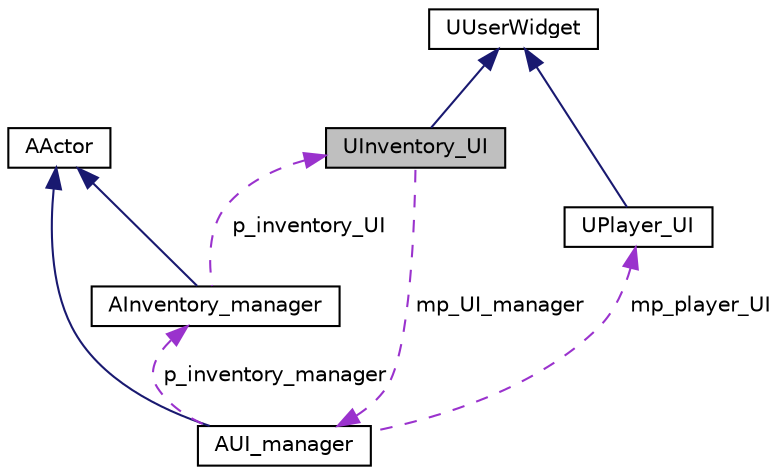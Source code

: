 digraph "UInventory_UI"
{
 // LATEX_PDF_SIZE
  edge [fontname="Helvetica",fontsize="10",labelfontname="Helvetica",labelfontsize="10"];
  node [fontname="Helvetica",fontsize="10",shape=record];
  Node1 [label="UInventory_UI",height=0.2,width=0.4,color="black", fillcolor="grey75", style="filled", fontcolor="black",tooltip=" "];
  Node2 -> Node1 [dir="back",color="midnightblue",fontsize="10",style="solid",fontname="Helvetica"];
  Node2 [label="UUserWidget",height=0.2,width=0.4,color="black", fillcolor="white", style="filled",tooltip=" "];
  Node3 -> Node1 [dir="back",color="darkorchid3",fontsize="10",style="dashed",label=" mp_UI_manager" ,fontname="Helvetica"];
  Node3 [label="AUI_manager",height=0.2,width=0.4,color="black", fillcolor="white", style="filled",URL="$class_a_u_i__manager.html",tooltip=" "];
  Node4 -> Node3 [dir="back",color="midnightblue",fontsize="10",style="solid",fontname="Helvetica"];
  Node4 [label="AActor",height=0.2,width=0.4,color="black", fillcolor="white", style="filled",tooltip=" "];
  Node5 -> Node3 [dir="back",color="darkorchid3",fontsize="10",style="dashed",label=" mp_player_UI" ,fontname="Helvetica"];
  Node5 [label="UPlayer_UI",height=0.2,width=0.4,color="black", fillcolor="white", style="filled",URL="$class_u_player___u_i.html",tooltip=" "];
  Node2 -> Node5 [dir="back",color="midnightblue",fontsize="10",style="solid",fontname="Helvetica"];
  Node6 -> Node3 [dir="back",color="darkorchid3",fontsize="10",style="dashed",label=" p_inventory_manager" ,fontname="Helvetica"];
  Node6 [label="AInventory_manager",height=0.2,width=0.4,color="black", fillcolor="white", style="filled",URL="$class_a_inventory__manager.html",tooltip=" "];
  Node4 -> Node6 [dir="back",color="midnightblue",fontsize="10",style="solid",fontname="Helvetica"];
  Node1 -> Node6 [dir="back",color="darkorchid3",fontsize="10",style="dashed",label=" p_inventory_UI" ,fontname="Helvetica"];
}
